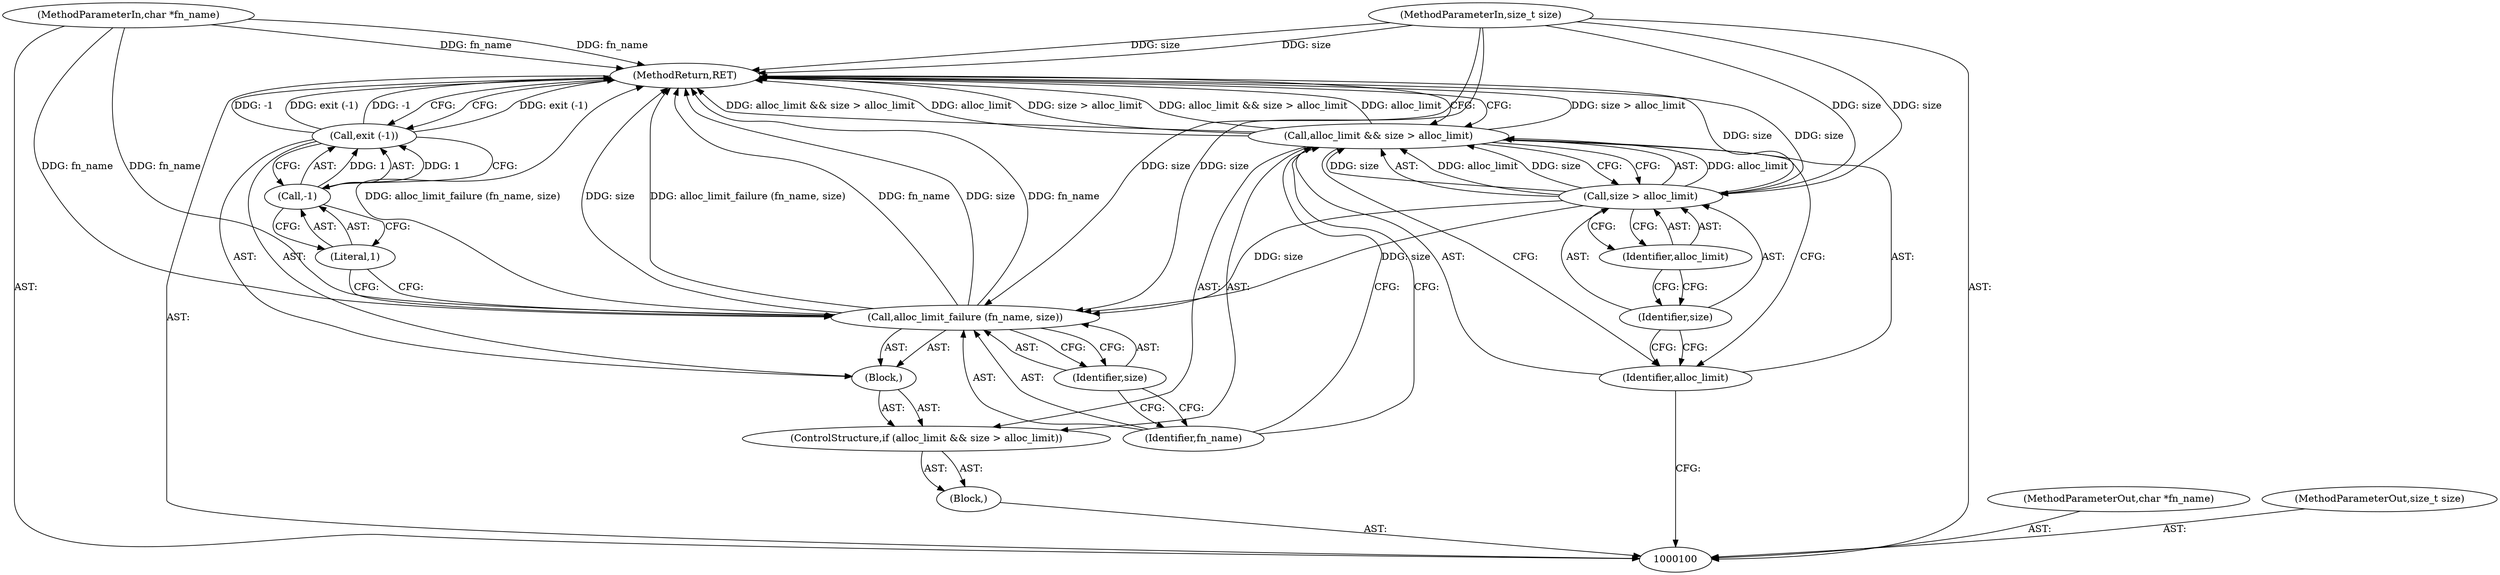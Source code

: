 digraph "0_tnef_c5044689e50039635e7700fe2472fd632ac77176" {
"1000117" [label="(MethodReturn,RET)"];
"1000101" [label="(MethodParameterIn,char *fn_name)"];
"1000147" [label="(MethodParameterOut,char *fn_name)"];
"1000102" [label="(MethodParameterIn,size_t size)"];
"1000148" [label="(MethodParameterOut,size_t size)"];
"1000103" [label="(Block,)"];
"1000107" [label="(Call,size > alloc_limit)"];
"1000108" [label="(Identifier,size)"];
"1000109" [label="(Identifier,alloc_limit)"];
"1000104" [label="(ControlStructure,if (alloc_limit && size > alloc_limit))"];
"1000105" [label="(Call,alloc_limit && size > alloc_limit)"];
"1000106" [label="(Identifier,alloc_limit)"];
"1000110" [label="(Block,)"];
"1000112" [label="(Identifier,fn_name)"];
"1000113" [label="(Identifier,size)"];
"1000111" [label="(Call,alloc_limit_failure (fn_name, size))"];
"1000115" [label="(Call,-1)"];
"1000116" [label="(Literal,1)"];
"1000114" [label="(Call,exit (-1))"];
"1000117" -> "1000100"  [label="AST: "];
"1000117" -> "1000114"  [label="CFG: "];
"1000117" -> "1000105"  [label="CFG: "];
"1000107" -> "1000117"  [label="DDG: size"];
"1000105" -> "1000117"  [label="DDG: size > alloc_limit"];
"1000105" -> "1000117"  [label="DDG: alloc_limit && size > alloc_limit"];
"1000105" -> "1000117"  [label="DDG: alloc_limit"];
"1000114" -> "1000117"  [label="DDG: exit (-1)"];
"1000114" -> "1000117"  [label="DDG: -1"];
"1000111" -> "1000117"  [label="DDG: alloc_limit_failure (fn_name, size)"];
"1000111" -> "1000117"  [label="DDG: fn_name"];
"1000111" -> "1000117"  [label="DDG: size"];
"1000102" -> "1000117"  [label="DDG: size"];
"1000101" -> "1000117"  [label="DDG: fn_name"];
"1000101" -> "1000100"  [label="AST: "];
"1000101" -> "1000117"  [label="DDG: fn_name"];
"1000101" -> "1000111"  [label="DDG: fn_name"];
"1000147" -> "1000100"  [label="AST: "];
"1000102" -> "1000100"  [label="AST: "];
"1000102" -> "1000117"  [label="DDG: size"];
"1000102" -> "1000107"  [label="DDG: size"];
"1000102" -> "1000111"  [label="DDG: size"];
"1000148" -> "1000100"  [label="AST: "];
"1000103" -> "1000100"  [label="AST: "];
"1000104" -> "1000103"  [label="AST: "];
"1000107" -> "1000105"  [label="AST: "];
"1000107" -> "1000109"  [label="CFG: "];
"1000108" -> "1000107"  [label="AST: "];
"1000109" -> "1000107"  [label="AST: "];
"1000105" -> "1000107"  [label="CFG: "];
"1000107" -> "1000117"  [label="DDG: size"];
"1000107" -> "1000105"  [label="DDG: alloc_limit"];
"1000107" -> "1000105"  [label="DDG: size"];
"1000102" -> "1000107"  [label="DDG: size"];
"1000107" -> "1000111"  [label="DDG: size"];
"1000108" -> "1000107"  [label="AST: "];
"1000108" -> "1000106"  [label="CFG: "];
"1000109" -> "1000108"  [label="CFG: "];
"1000109" -> "1000107"  [label="AST: "];
"1000109" -> "1000108"  [label="CFG: "];
"1000107" -> "1000109"  [label="CFG: "];
"1000104" -> "1000103"  [label="AST: "];
"1000105" -> "1000104"  [label="AST: "];
"1000110" -> "1000104"  [label="AST: "];
"1000105" -> "1000104"  [label="AST: "];
"1000105" -> "1000106"  [label="CFG: "];
"1000105" -> "1000107"  [label="CFG: "];
"1000106" -> "1000105"  [label="AST: "];
"1000107" -> "1000105"  [label="AST: "];
"1000112" -> "1000105"  [label="CFG: "];
"1000117" -> "1000105"  [label="CFG: "];
"1000105" -> "1000117"  [label="DDG: size > alloc_limit"];
"1000105" -> "1000117"  [label="DDG: alloc_limit && size > alloc_limit"];
"1000105" -> "1000117"  [label="DDG: alloc_limit"];
"1000107" -> "1000105"  [label="DDG: alloc_limit"];
"1000107" -> "1000105"  [label="DDG: size"];
"1000106" -> "1000105"  [label="AST: "];
"1000106" -> "1000100"  [label="CFG: "];
"1000108" -> "1000106"  [label="CFG: "];
"1000105" -> "1000106"  [label="CFG: "];
"1000110" -> "1000104"  [label="AST: "];
"1000111" -> "1000110"  [label="AST: "];
"1000114" -> "1000110"  [label="AST: "];
"1000112" -> "1000111"  [label="AST: "];
"1000112" -> "1000105"  [label="CFG: "];
"1000113" -> "1000112"  [label="CFG: "];
"1000113" -> "1000111"  [label="AST: "];
"1000113" -> "1000112"  [label="CFG: "];
"1000111" -> "1000113"  [label="CFG: "];
"1000111" -> "1000110"  [label="AST: "];
"1000111" -> "1000113"  [label="CFG: "];
"1000112" -> "1000111"  [label="AST: "];
"1000113" -> "1000111"  [label="AST: "];
"1000116" -> "1000111"  [label="CFG: "];
"1000111" -> "1000117"  [label="DDG: alloc_limit_failure (fn_name, size)"];
"1000111" -> "1000117"  [label="DDG: fn_name"];
"1000111" -> "1000117"  [label="DDG: size"];
"1000101" -> "1000111"  [label="DDG: fn_name"];
"1000107" -> "1000111"  [label="DDG: size"];
"1000102" -> "1000111"  [label="DDG: size"];
"1000115" -> "1000114"  [label="AST: "];
"1000115" -> "1000116"  [label="CFG: "];
"1000116" -> "1000115"  [label="AST: "];
"1000114" -> "1000115"  [label="CFG: "];
"1000115" -> "1000114"  [label="DDG: 1"];
"1000116" -> "1000115"  [label="AST: "];
"1000116" -> "1000111"  [label="CFG: "];
"1000115" -> "1000116"  [label="CFG: "];
"1000114" -> "1000110"  [label="AST: "];
"1000114" -> "1000115"  [label="CFG: "];
"1000115" -> "1000114"  [label="AST: "];
"1000117" -> "1000114"  [label="CFG: "];
"1000114" -> "1000117"  [label="DDG: exit (-1)"];
"1000114" -> "1000117"  [label="DDG: -1"];
"1000115" -> "1000114"  [label="DDG: 1"];
}
